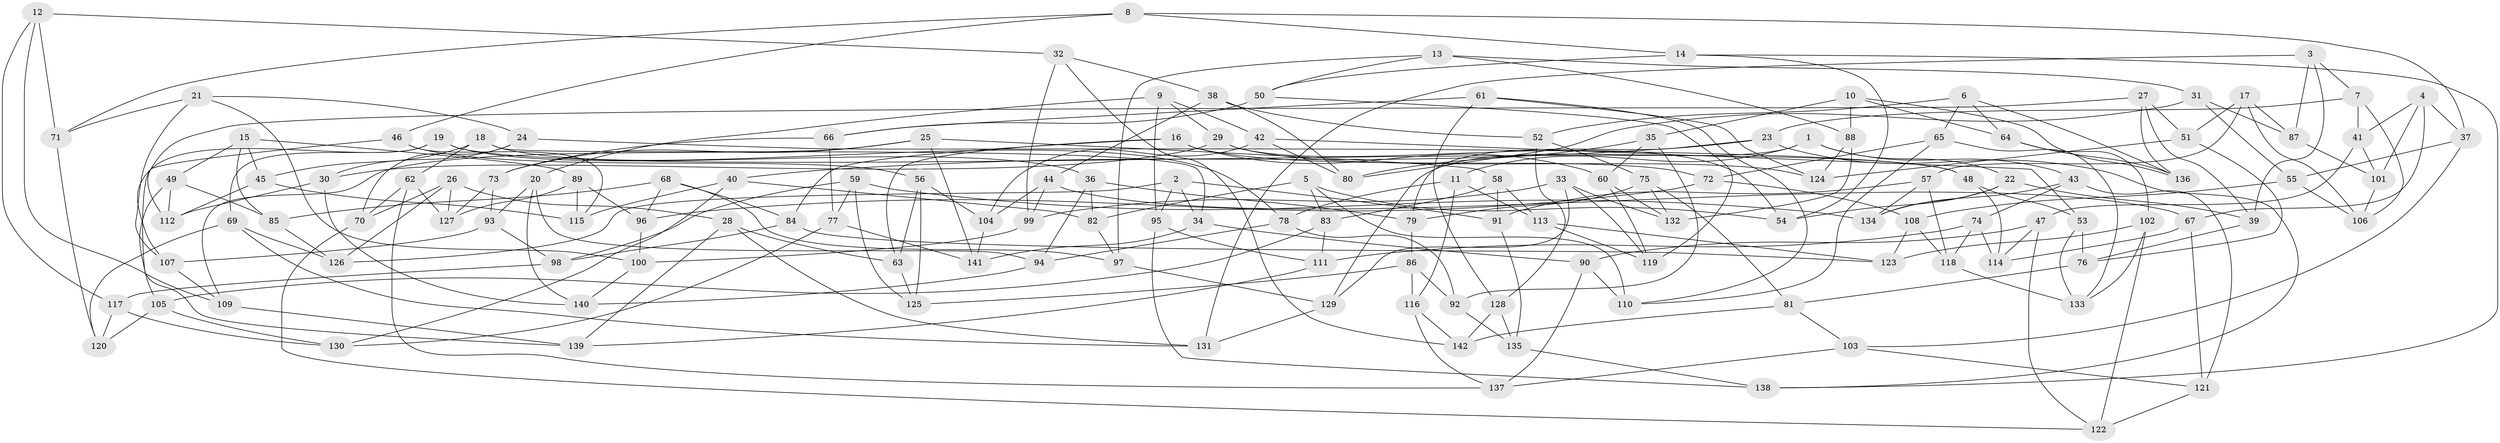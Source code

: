 // Generated by graph-tools (version 1.1) at 2025/11/02/27/25 16:11:50]
// undirected, 142 vertices, 284 edges
graph export_dot {
graph [start="1"]
  node [color=gray90,style=filled];
  1;
  2;
  3;
  4;
  5;
  6;
  7;
  8;
  9;
  10;
  11;
  12;
  13;
  14;
  15;
  16;
  17;
  18;
  19;
  20;
  21;
  22;
  23;
  24;
  25;
  26;
  27;
  28;
  29;
  30;
  31;
  32;
  33;
  34;
  35;
  36;
  37;
  38;
  39;
  40;
  41;
  42;
  43;
  44;
  45;
  46;
  47;
  48;
  49;
  50;
  51;
  52;
  53;
  54;
  55;
  56;
  57;
  58;
  59;
  60;
  61;
  62;
  63;
  64;
  65;
  66;
  67;
  68;
  69;
  70;
  71;
  72;
  73;
  74;
  75;
  76;
  77;
  78;
  79;
  80;
  81;
  82;
  83;
  84;
  85;
  86;
  87;
  88;
  89;
  90;
  91;
  92;
  93;
  94;
  95;
  96;
  97;
  98;
  99;
  100;
  101;
  102;
  103;
  104;
  105;
  106;
  107;
  108;
  109;
  110;
  111;
  112;
  113;
  114;
  115;
  116;
  117;
  118;
  119;
  120;
  121;
  122;
  123;
  124;
  125;
  126;
  127;
  128;
  129;
  130;
  131;
  132;
  133;
  134;
  135;
  136;
  137;
  138;
  139;
  140;
  141;
  142;
  1 -- 22;
  1 -- 11;
  1 -- 129;
  1 -- 43;
  2 -- 91;
  2 -- 34;
  2 -- 126;
  2 -- 95;
  3 -- 131;
  3 -- 87;
  3 -- 39;
  3 -- 7;
  4 -- 67;
  4 -- 41;
  4 -- 101;
  4 -- 37;
  5 -- 54;
  5 -- 82;
  5 -- 110;
  5 -- 83;
  6 -- 64;
  6 -- 136;
  6 -- 52;
  6 -- 65;
  7 -- 41;
  7 -- 23;
  7 -- 106;
  8 -- 14;
  8 -- 37;
  8 -- 46;
  8 -- 71;
  9 -- 42;
  9 -- 95;
  9 -- 29;
  9 -- 20;
  10 -- 64;
  10 -- 35;
  10 -- 136;
  10 -- 88;
  11 -- 113;
  11 -- 116;
  11 -- 78;
  12 -- 32;
  12 -- 117;
  12 -- 109;
  12 -- 71;
  13 -- 88;
  13 -- 31;
  13 -- 50;
  13 -- 97;
  14 -- 54;
  14 -- 50;
  14 -- 138;
  15 -- 45;
  15 -- 49;
  15 -- 85;
  15 -- 89;
  16 -- 84;
  16 -- 60;
  16 -- 63;
  16 -- 72;
  17 -- 106;
  17 -- 87;
  17 -- 51;
  17 -- 57;
  18 -- 45;
  18 -- 78;
  18 -- 34;
  18 -- 62;
  19 -- 48;
  19 -- 69;
  19 -- 36;
  19 -- 139;
  20 -- 93;
  20 -- 140;
  20 -- 94;
  21 -- 107;
  21 -- 24;
  21 -- 100;
  21 -- 71;
  22 -- 134;
  22 -- 39;
  22 -- 54;
  23 -- 138;
  23 -- 40;
  23 -- 79;
  24 -- 70;
  24 -- 48;
  24 -- 30;
  25 -- 73;
  25 -- 141;
  25 -- 58;
  25 -- 109;
  26 -- 28;
  26 -- 126;
  26 -- 70;
  26 -- 127;
  27 -- 39;
  27 -- 136;
  27 -- 112;
  27 -- 51;
  28 -- 63;
  28 -- 139;
  28 -- 131;
  29 -- 54;
  29 -- 124;
  29 -- 30;
  30 -- 112;
  30 -- 140;
  31 -- 55;
  31 -- 80;
  31 -- 87;
  32 -- 38;
  32 -- 99;
  32 -- 142;
  33 -- 132;
  33 -- 119;
  33 -- 129;
  33 -- 99;
  34 -- 90;
  34 -- 141;
  35 -- 60;
  35 -- 92;
  35 -- 80;
  36 -- 82;
  36 -- 79;
  36 -- 94;
  37 -- 55;
  37 -- 103;
  38 -- 80;
  38 -- 44;
  38 -- 52;
  39 -- 76;
  40 -- 115;
  40 -- 82;
  40 -- 130;
  41 -- 47;
  41 -- 101;
  42 -- 53;
  42 -- 80;
  42 -- 104;
  43 -- 121;
  43 -- 134;
  43 -- 74;
  44 -- 99;
  44 -- 104;
  44 -- 67;
  45 -- 112;
  45 -- 115;
  46 -- 56;
  46 -- 107;
  46 -- 115;
  47 -- 122;
  47 -- 114;
  47 -- 90;
  48 -- 53;
  48 -- 114;
  49 -- 112;
  49 -- 105;
  49 -- 85;
  50 -- 119;
  50 -- 66;
  51 -- 76;
  51 -- 124;
  52 -- 128;
  52 -- 75;
  53 -- 133;
  53 -- 76;
  55 -- 108;
  55 -- 106;
  56 -- 63;
  56 -- 104;
  56 -- 125;
  57 -- 91;
  57 -- 134;
  57 -- 118;
  58 -- 113;
  58 -- 83;
  58 -- 91;
  59 -- 77;
  59 -- 134;
  59 -- 125;
  59 -- 98;
  60 -- 132;
  60 -- 119;
  61 -- 66;
  61 -- 110;
  61 -- 128;
  61 -- 124;
  62 -- 70;
  62 -- 137;
  62 -- 127;
  63 -- 125;
  64 -- 136;
  64 -- 102;
  65 -- 110;
  65 -- 133;
  65 -- 72;
  66 -- 77;
  66 -- 73;
  67 -- 114;
  67 -- 121;
  68 -- 85;
  68 -- 96;
  68 -- 84;
  68 -- 97;
  69 -- 131;
  69 -- 120;
  69 -- 126;
  70 -- 122;
  71 -- 120;
  72 -- 108;
  72 -- 96;
  73 -- 93;
  73 -- 127;
  74 -- 111;
  74 -- 118;
  74 -- 114;
  75 -- 81;
  75 -- 79;
  75 -- 132;
  76 -- 81;
  77 -- 141;
  77 -- 130;
  78 -- 92;
  78 -- 94;
  79 -- 86;
  81 -- 142;
  81 -- 103;
  82 -- 97;
  83 -- 111;
  83 -- 105;
  84 -- 123;
  84 -- 98;
  85 -- 126;
  86 -- 116;
  86 -- 92;
  86 -- 125;
  87 -- 101;
  88 -- 132;
  88 -- 124;
  89 -- 115;
  89 -- 96;
  89 -- 127;
  90 -- 137;
  90 -- 110;
  91 -- 135;
  92 -- 135;
  93 -- 107;
  93 -- 98;
  94 -- 140;
  95 -- 138;
  95 -- 111;
  96 -- 100;
  97 -- 129;
  98 -- 117;
  99 -- 100;
  100 -- 140;
  101 -- 106;
  102 -- 123;
  102 -- 133;
  102 -- 122;
  103 -- 121;
  103 -- 137;
  104 -- 141;
  105 -- 130;
  105 -- 120;
  107 -- 109;
  108 -- 123;
  108 -- 118;
  109 -- 139;
  111 -- 139;
  113 -- 119;
  113 -- 123;
  116 -- 142;
  116 -- 137;
  117 -- 120;
  117 -- 130;
  118 -- 133;
  121 -- 122;
  128 -- 142;
  128 -- 135;
  129 -- 131;
  135 -- 138;
}
